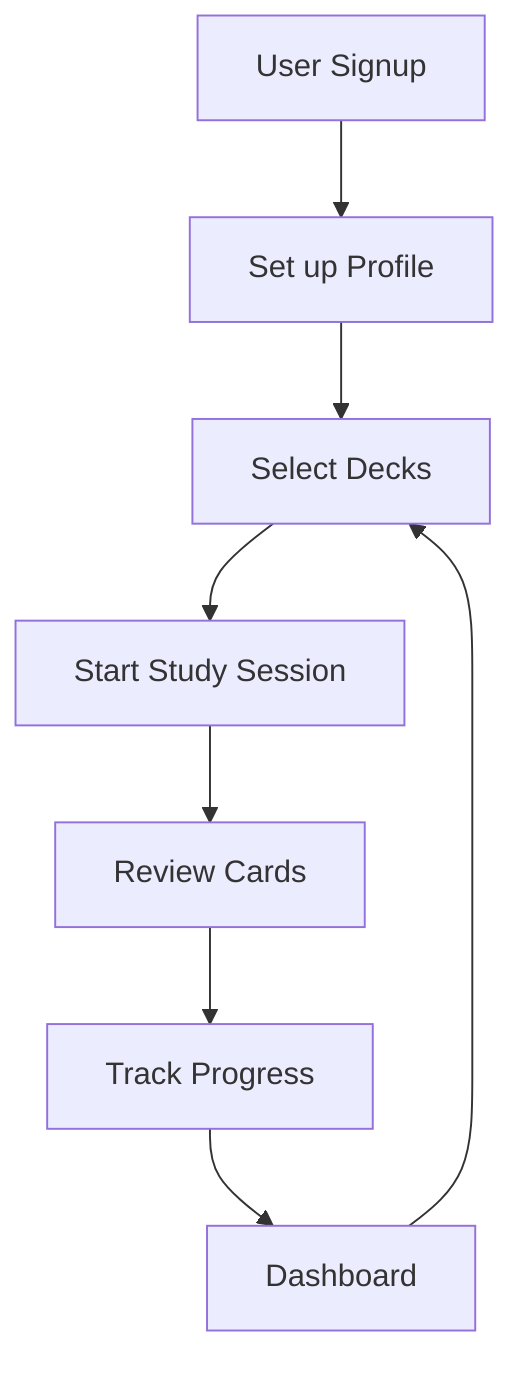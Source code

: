 graph TD
    Signup["User Signup"] --> ProfileSetup["Set up Profile"]
    ProfileSetup --> AddDecks["Select Decks"]
    AddDecks --> Study["Start Study Session"]
    Study --> Review["Review Cards"]
    Review --> Track["Track Progress"]
    Track --> Dashboard["Dashboard"]
    Dashboard --> AddDecks